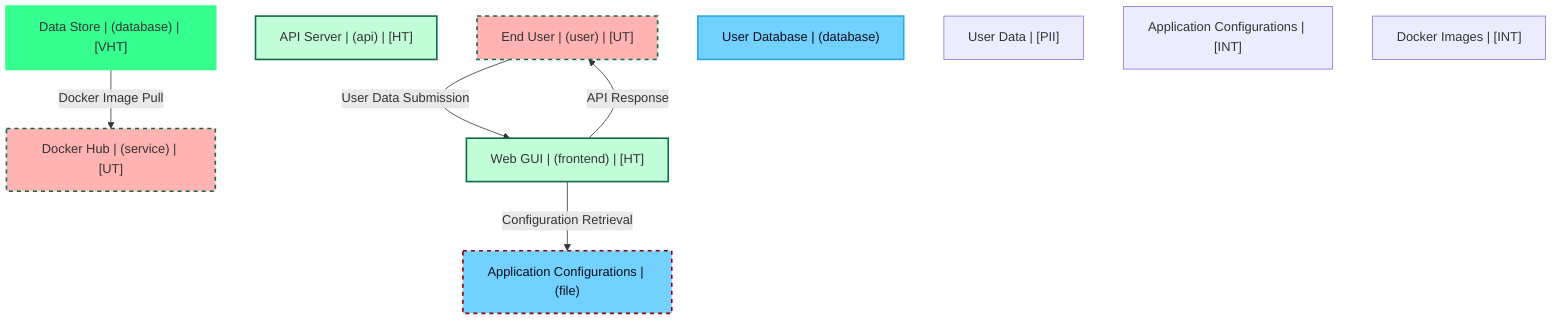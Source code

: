 graph TB
  node_01F8D3D4G5H6J7K8L9M0N1O2P3Z["End User | (user) | [UT]"]:::untrusted
  node_01F8D3D4G5H6J7K8L9M0N1O2P4A["Docker Hub | (service) | [UT]"]:::untrusted
  node_01F8D3D4G5H6J7K8L9M0N1O2P3U["Web GUI | (frontend) | [HT]"]:::highTrust
  node_01F8D3D4G5H6J7K8L9M0N1O2P3V["API Server | (api) | [HT]"]:::highTrust
  node_01F8D3D4G5H6J7K8L9M0N1O2P3W["Data Store | (database) | [VHT]"]:::veryHighTrust
  node_01F8D3D4G5H6J7K8L9M0N1O2P3X["User Database | (database)"]:::dataStore
  node_01F8D3D4G5H6J7K8L9M0N1O2P3Y["Application Configurations | (file)"]:::dataStore
  node_01F8D3D4G5H6J7K8L9M0N1O2P3R["User Data | [PII]"]:::dataAsset,pii
  node_01F8D3D4G5H6J7K8L9M0N1O2P3S["Application Configurations | [INT]"]:::dataAsset,internal
  node_01F8D3D4G5H6J7K8L9M0N1O2P3T["Docker Images | [INT]"]:::dataAsset,internal

  node_01F8D3D4G5H6J7K8L9M0N1O2P3Z -->|User Data Submission| node_01F8D3D4G5H6J7K8L9M0N1O2P3U:::encryptedFlow
  node_01F8D3D4G5H6J7K8L9M0N1O2P3U -->|API Response| node_01F8D3D4G5H6J7K8L9M0N1O2P3Z:::encryptedFlow
  node_01F8D3D4G5H6J7K8L9M0N1O2P3U -->|Configuration Retrieval| node_01F8D3D4G5H6J7K8L9M0N1O2P3Y:::unencryptedFlow
  node_01F8D3D4G5H6J7K8L9M0N1O2P3W -->|Docker Image Pull| node_01F8D3D4G5H6J7K8L9M0N1O2P4A:::encryptedFlow

  classDef externalEntity fill:#FFB3B3,stroke:#8B0000,stroke-width:2px,color:#0B0D17
  classDef process fill:#C2FFD8,stroke:#106B49,stroke-width:2px,color:#0B0D17
  classDef dataStore fill:#73d1ff,stroke:#29ABE2,stroke-width:2px,color:#0B0D17
  classDef dataAsset fill:#ffa1ad,stroke:#A259FF,stroke-width:2px,color:#0B0D17
  classDef untrusted fill:#FFB3B3,stroke:#8B0000,stroke-width:3px,stroke-dasharray:5 5
  classDef lowTrust fill:#f77c63,stroke:#f77c63,stroke-width:2px,stroke-dasharray:3 3
  classDef mediumTrust fill:#FFF2B3,stroke:#7A6300,stroke-width:2px
  classDef highTrust fill:#C2FFD8,stroke:#106B49,stroke-width:2px
  classDef veryHighTrust fill:#36FF8F,stroke:#36FF8F,stroke-width:3px
  classDef public fill:#C2FFD8,stroke:#106B49,stroke-width:1px
  classDef internal fill:#FFF2B3,stroke:#7A6300,stroke-width:1px
  classDef confidential fill:#FFB3B3,stroke:#8B0000,stroke-width:2px
  classDef restricted fill:#8B0000,stroke:#8B0000,stroke-width:3px
  classDef pii fill:#ffa1ad,stroke:#A259FF,stroke-width:2px
  classDef pci fill:#8B0000,stroke:#8B0000,stroke-width:3px
  classDef phi fill:#ffa1ad,stroke:#A259FF,stroke-width:3px
  classDef encryptedFlow stroke:#106B49,stroke-width:2px
  classDef unencryptedFlow stroke:#8B0000,stroke-width:2px,stroke-dasharray:5 5
  classDef authenticatedFlow stroke:#29ABE2,stroke-width:2px
  classDef trustBoundary fill:transparent,stroke:#2E3440,stroke-width:3px,stroke-dasharray:10 5